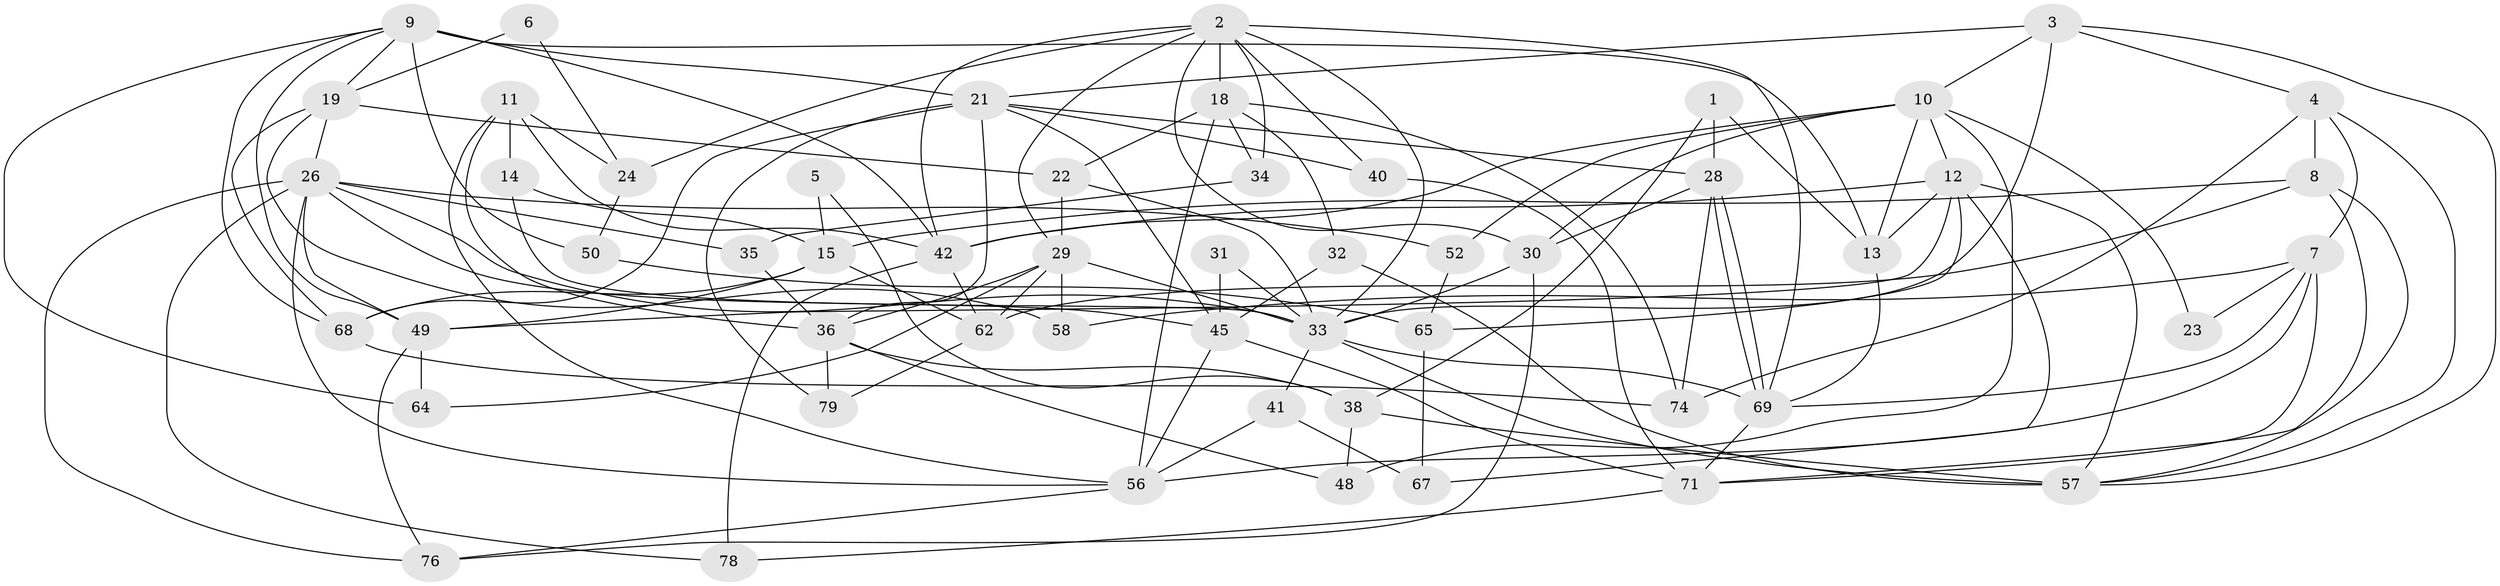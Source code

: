 // Generated by graph-tools (version 1.1) at 2025/23/03/03/25 07:23:55]
// undirected, 54 vertices, 134 edges
graph export_dot {
graph [start="1"]
  node [color=gray90,style=filled];
  1;
  2 [super="+20"];
  3;
  4 [super="+16"];
  5;
  6;
  7 [super="+37"];
  8 [super="+17"];
  9 [super="+51"];
  10 [super="+43"];
  11 [super="+39"];
  12 [super="+46"];
  13 [super="+84"];
  14;
  15 [super="+27"];
  18 [super="+75"];
  19 [super="+55"];
  21 [super="+80"];
  22;
  23;
  24 [super="+25"];
  26 [super="+53"];
  28 [super="+72"];
  29 [super="+47"];
  30 [super="+60"];
  31;
  32;
  33 [super="+63"];
  34 [super="+81"];
  35;
  36 [super="+77"];
  38 [super="+54"];
  40 [super="+73"];
  41;
  42 [super="+44"];
  45 [super="+59"];
  48;
  49 [super="+70"];
  50;
  52;
  56 [super="+66"];
  57 [super="+61"];
  58;
  62;
  64;
  65;
  67;
  68 [super="+83"];
  69;
  71 [super="+82"];
  74;
  76;
  78;
  79;
  1 -- 13;
  1 -- 28;
  1 -- 38;
  2 -- 29;
  2 -- 34;
  2 -- 69;
  2 -- 24;
  2 -- 18;
  2 -- 33;
  2 -- 30;
  2 -- 42;
  2 -- 40;
  3 -- 33;
  3 -- 10;
  3 -- 57;
  3 -- 21;
  3 -- 4;
  4 -- 74;
  4 -- 7;
  4 -- 8;
  4 -- 57;
  5 -- 15;
  5 -- 38 [weight=2];
  6 -- 19;
  6 -- 24;
  7 -- 23;
  7 -- 56;
  7 -- 58;
  7 -- 69;
  7 -- 71;
  8 -- 71;
  8 -- 15;
  8 -- 57;
  8 -- 62;
  9 -- 64;
  9 -- 21 [weight=2];
  9 -- 49;
  9 -- 50;
  9 -- 68;
  9 -- 42;
  9 -- 13;
  9 -- 19;
  10 -- 30;
  10 -- 48;
  10 -- 52;
  10 -- 23;
  10 -- 12;
  10 -- 13;
  10 -- 42;
  11 -- 24;
  11 -- 42;
  11 -- 56;
  11 -- 36;
  11 -- 14;
  12 -- 57;
  12 -- 65;
  12 -- 49;
  12 -- 67;
  12 -- 42;
  12 -- 13;
  13 -- 69;
  14 -- 15;
  14 -- 33;
  15 -- 62;
  15 -- 68;
  15 -- 49;
  18 -- 22;
  18 -- 56;
  18 -- 32;
  18 -- 34;
  18 -- 74;
  19 -- 22;
  19 -- 68;
  19 -- 58;
  19 -- 26;
  21 -- 79;
  21 -- 28;
  21 -- 68;
  21 -- 36;
  21 -- 40;
  21 -- 45;
  22 -- 29;
  22 -- 33;
  24 -- 50;
  26 -- 78;
  26 -- 35;
  26 -- 49;
  26 -- 76;
  26 -- 33;
  26 -- 52;
  26 -- 56;
  26 -- 45;
  28 -- 69;
  28 -- 69;
  28 -- 74;
  28 -- 30;
  29 -- 58;
  29 -- 64;
  29 -- 36;
  29 -- 62;
  29 -- 33;
  30 -- 76;
  30 -- 33;
  31 -- 33;
  31 -- 45;
  32 -- 57;
  32 -- 45;
  33 -- 41;
  33 -- 57 [weight=2];
  33 -- 69;
  34 -- 35;
  35 -- 36;
  36 -- 38;
  36 -- 48;
  36 -- 79;
  38 -- 48;
  38 -- 57;
  40 -- 71;
  41 -- 67;
  41 -- 56;
  42 -- 62;
  42 -- 78;
  45 -- 71;
  45 -- 56;
  49 -- 64;
  49 -- 76;
  50 -- 65;
  52 -- 65;
  56 -- 76;
  62 -- 79;
  65 -- 67;
  68 -- 74;
  69 -- 71;
  71 -- 78;
}
